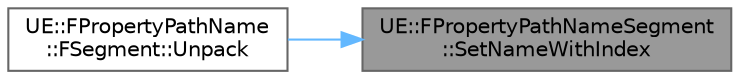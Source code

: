 digraph "UE::FPropertyPathNameSegment::SetNameWithIndex"
{
 // INTERACTIVE_SVG=YES
 // LATEX_PDF_SIZE
  bgcolor="transparent";
  edge [fontname=Helvetica,fontsize=10,labelfontname=Helvetica,labelfontsize=10];
  node [fontname=Helvetica,fontsize=10,shape=box,height=0.2,width=0.4];
  rankdir="RL";
  Node1 [id="Node000001",label="UE::FPropertyPathNameSegment\l::SetNameWithIndex",height=0.2,width=0.4,color="gray40", fillcolor="grey60", style="filled", fontcolor="black",tooltip=" "];
  Node1 -> Node2 [id="edge1_Node000001_Node000002",dir="back",color="steelblue1",style="solid",tooltip=" "];
  Node2 [id="Node000002",label="UE::FPropertyPathName\l::FSegment::Unpack",height=0.2,width=0.4,color="grey40", fillcolor="white", style="filled",URL="$de/d88/structUE_1_1FPropertyPathName_1_1FSegment.html#a90c5f15d9582d46da6d904c4e2ae1f5b",tooltip=" "];
}
